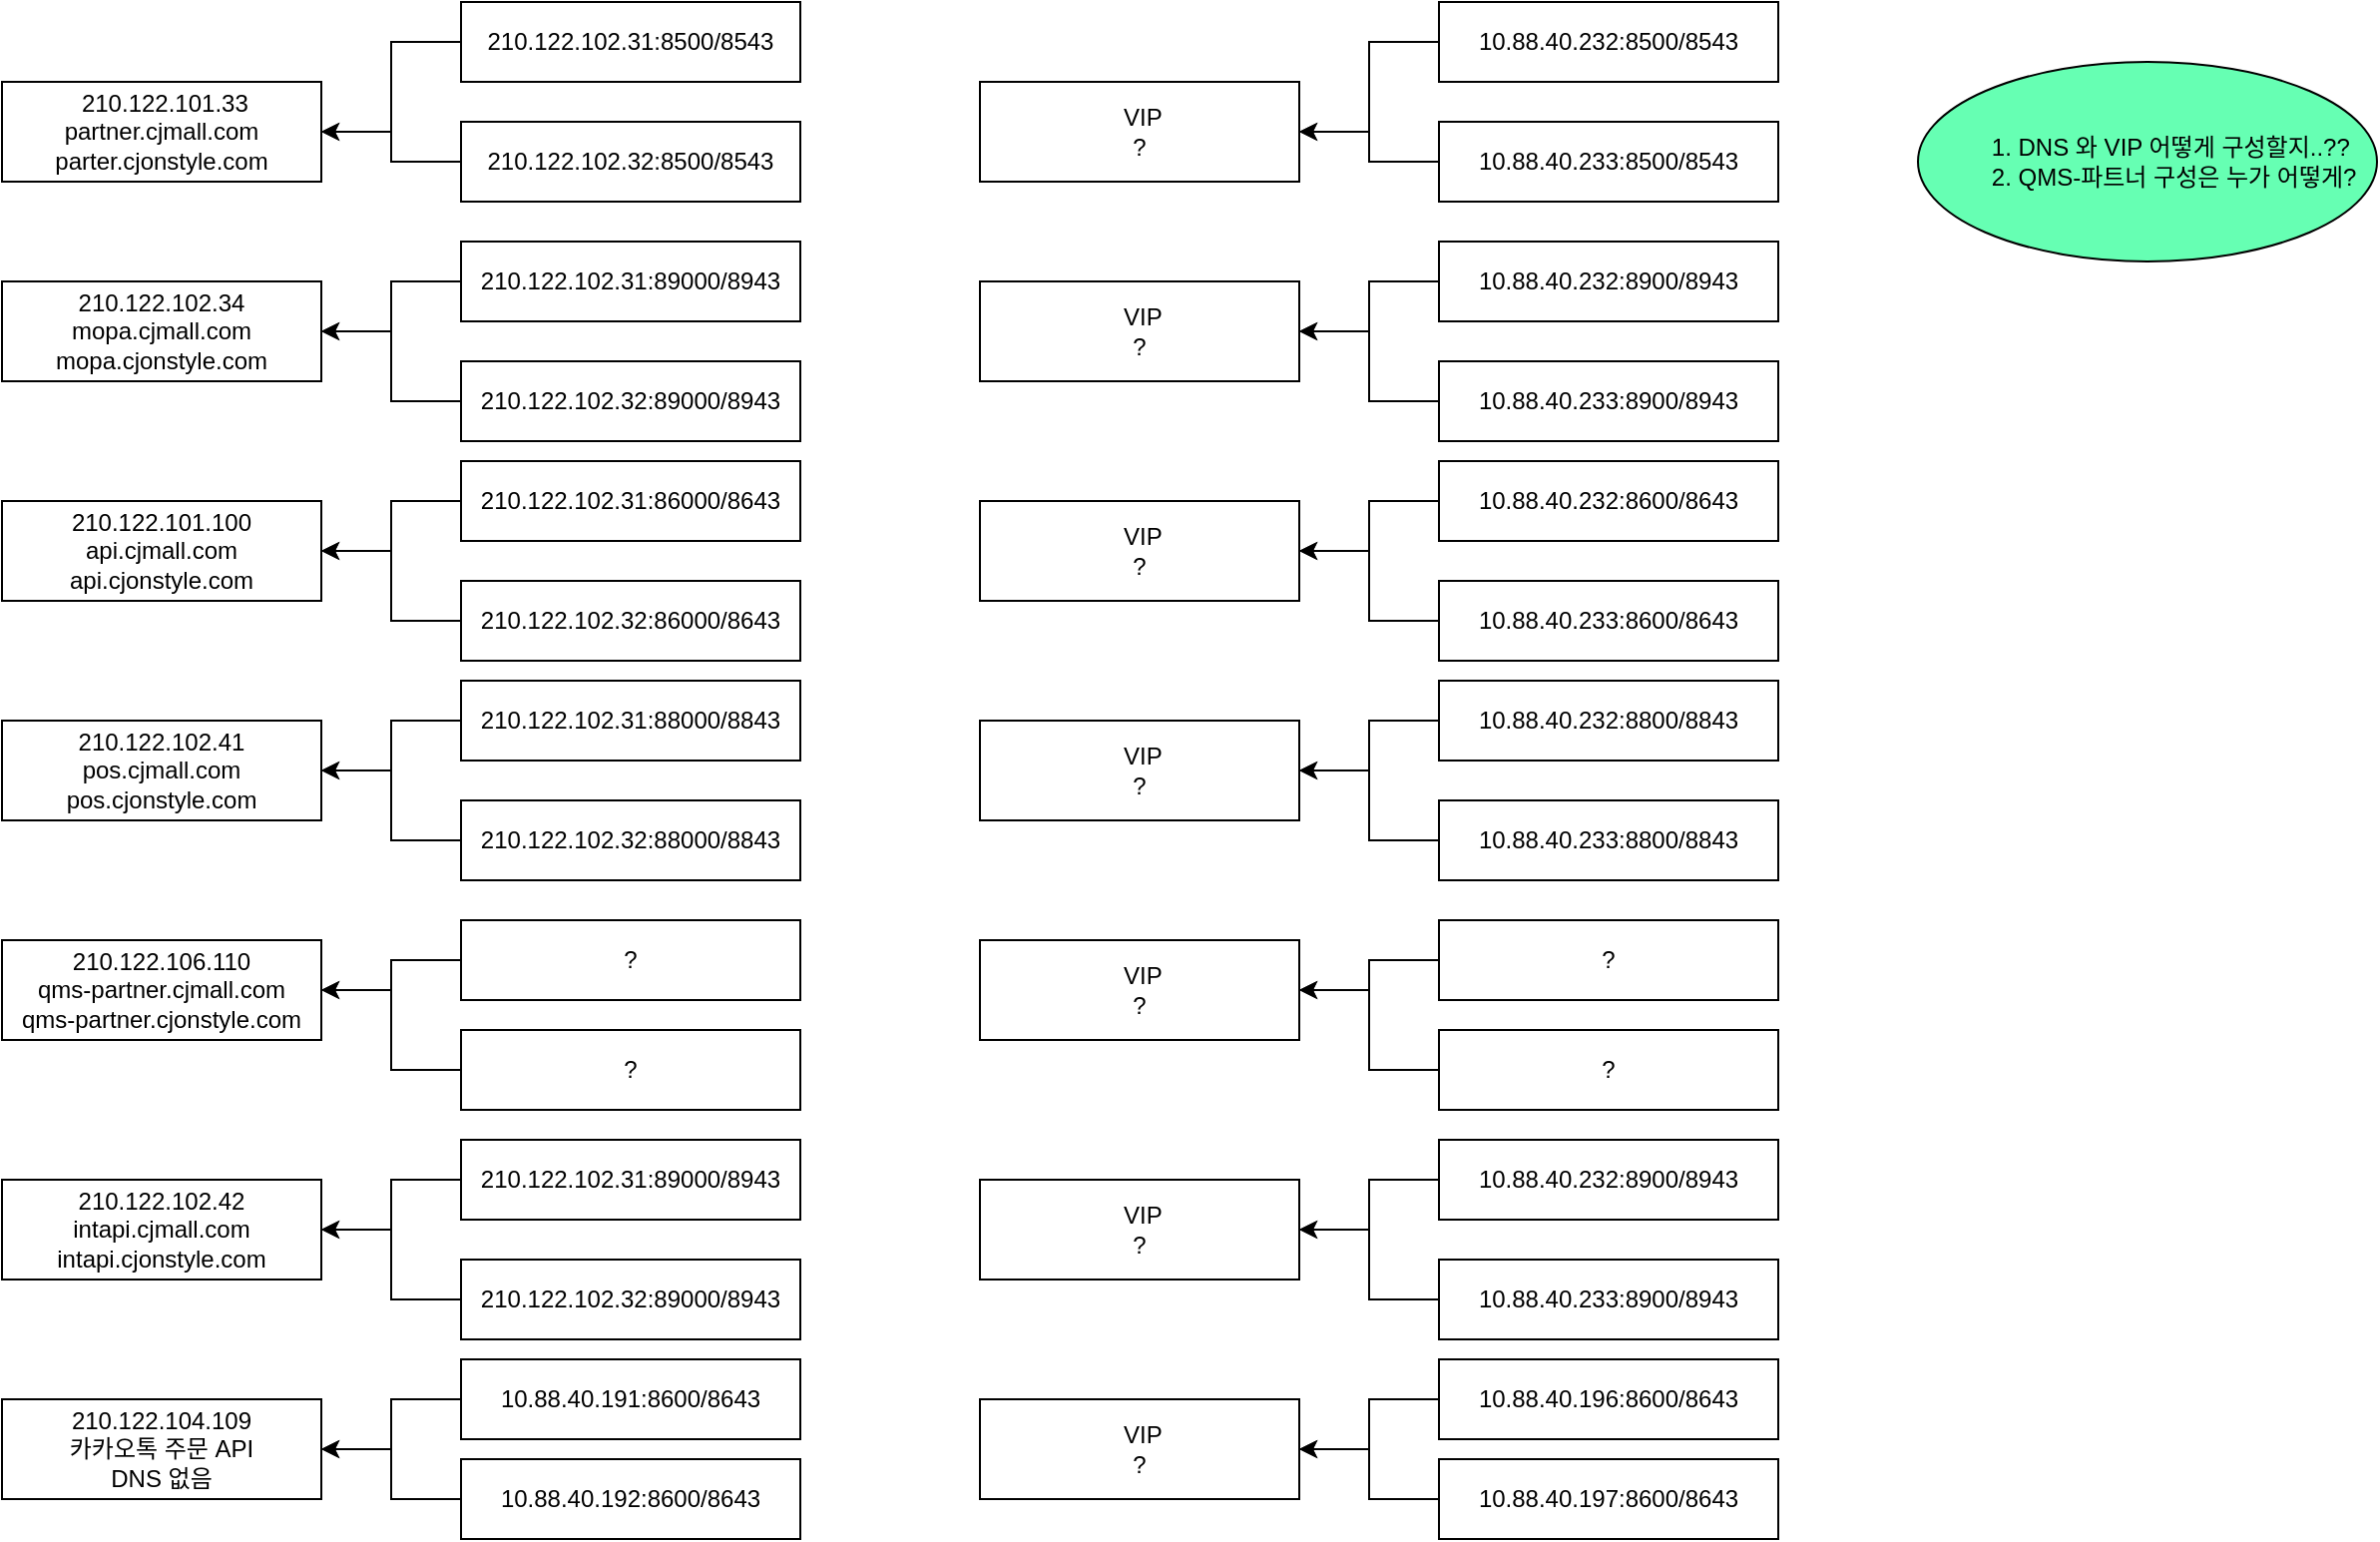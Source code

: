 <mxfile version="14.5.8" type="github">
  <diagram id="5hyMWRGSqQ4SlB6LDzxA" name="Page-1">
    <mxGraphModel dx="1422" dy="772" grid="1" gridSize="10" guides="1" tooltips="1" connect="1" arrows="1" fold="1" page="1" pageScale="1" pageWidth="827" pageHeight="1169" math="0" shadow="0">
      <root>
        <mxCell id="0" />
        <mxCell id="1" parent="0" />
        <mxCell id="tawx1T94hFqLpHu8qOPG-3" value="&amp;nbsp;210.122.101.33&lt;br&gt;partner.cjmall.com&lt;br&gt;parter.cjonstyle.com" style="rounded=0;whiteSpace=wrap;html=1;" vertex="1" parent="1">
          <mxGeometry x="40" y="70" width="160" height="50" as="geometry" />
        </mxCell>
        <mxCell id="tawx1T94hFqLpHu8qOPG-4" value="210.122.102.34&lt;br&gt;mopa.cjmall.com&lt;br&gt;mopa.cjonstyle.com" style="rounded=0;whiteSpace=wrap;html=1;" vertex="1" parent="1">
          <mxGeometry x="40" y="170" width="160" height="50" as="geometry" />
        </mxCell>
        <mxCell id="tawx1T94hFqLpHu8qOPG-5" value="210.122.101.100&lt;br&gt;api.cjmall.com&lt;br&gt;api.cjonstyle.com" style="rounded=0;whiteSpace=wrap;html=1;" vertex="1" parent="1">
          <mxGeometry x="40" y="280" width="160" height="50" as="geometry" />
        </mxCell>
        <mxCell id="tawx1T94hFqLpHu8qOPG-6" value="210.122.102.41&lt;br&gt;pos.cjmall.com&lt;br&gt;pos.cjonstyle.com" style="rounded=0;whiteSpace=wrap;html=1;" vertex="1" parent="1">
          <mxGeometry x="40" y="390" width="160" height="50" as="geometry" />
        </mxCell>
        <mxCell id="tawx1T94hFqLpHu8qOPG-7" value="210.122.106.110&lt;br&gt;qms-partner.cjmall.com&lt;br&gt;qms-partner.cjonstyle.com" style="rounded=0;whiteSpace=wrap;html=1;" vertex="1" parent="1">
          <mxGeometry x="40" y="500" width="160" height="50" as="geometry" />
        </mxCell>
        <mxCell id="tawx1T94hFqLpHu8qOPG-8" value="210.122.102.42&lt;br&gt;intapi.cjmall.com&lt;br&gt;intapi.cjonstyle.com" style="rounded=0;whiteSpace=wrap;html=1;" vertex="1" parent="1">
          <mxGeometry x="40" y="620" width="160" height="50" as="geometry" />
        </mxCell>
        <mxCell id="tawx1T94hFqLpHu8qOPG-9" value="210.122.104.109&lt;br&gt;카카오톡 주문 API&lt;br&gt;DNS 없음" style="rounded=0;whiteSpace=wrap;html=1;" vertex="1" parent="1">
          <mxGeometry x="40" y="730" width="160" height="50" as="geometry" />
        </mxCell>
        <mxCell id="tawx1T94hFqLpHu8qOPG-28" style="edgeStyle=orthogonalEdgeStyle;rounded=0;orthogonalLoop=1;jettySize=auto;html=1;" edge="1" parent="1" source="tawx1T94hFqLpHu8qOPG-11" target="tawx1T94hFqLpHu8qOPG-3">
          <mxGeometry relative="1" as="geometry" />
        </mxCell>
        <mxCell id="tawx1T94hFqLpHu8qOPG-11" value="210.122.102.31:8500/8543" style="rounded=0;whiteSpace=wrap;html=1;" vertex="1" parent="1">
          <mxGeometry x="270" y="30" width="170" height="40" as="geometry" />
        </mxCell>
        <mxCell id="tawx1T94hFqLpHu8qOPG-29" style="edgeStyle=orthogonalEdgeStyle;rounded=0;orthogonalLoop=1;jettySize=auto;html=1;entryX=1;entryY=0.5;entryDx=0;entryDy=0;" edge="1" parent="1" source="tawx1T94hFqLpHu8qOPG-12" target="tawx1T94hFqLpHu8qOPG-3">
          <mxGeometry relative="1" as="geometry" />
        </mxCell>
        <mxCell id="tawx1T94hFqLpHu8qOPG-12" value="210.122.102.32:8500/8543" style="rounded=0;whiteSpace=wrap;html=1;" vertex="1" parent="1">
          <mxGeometry x="270" y="90" width="170" height="40" as="geometry" />
        </mxCell>
        <mxCell id="tawx1T94hFqLpHu8qOPG-30" style="edgeStyle=orthogonalEdgeStyle;rounded=0;orthogonalLoop=1;jettySize=auto;html=1;" edge="1" parent="1" source="tawx1T94hFqLpHu8qOPG-13" target="tawx1T94hFqLpHu8qOPG-4">
          <mxGeometry relative="1" as="geometry" />
        </mxCell>
        <mxCell id="tawx1T94hFqLpHu8qOPG-13" value="210.122.102.31:89000/8943" style="rounded=0;whiteSpace=wrap;html=1;" vertex="1" parent="1">
          <mxGeometry x="270" y="150" width="170" height="40" as="geometry" />
        </mxCell>
        <mxCell id="tawx1T94hFqLpHu8qOPG-31" style="edgeStyle=orthogonalEdgeStyle;rounded=0;orthogonalLoop=1;jettySize=auto;html=1;entryX=1;entryY=0.5;entryDx=0;entryDy=0;" edge="1" parent="1" source="tawx1T94hFqLpHu8qOPG-14" target="tawx1T94hFqLpHu8qOPG-4">
          <mxGeometry relative="1" as="geometry" />
        </mxCell>
        <mxCell id="tawx1T94hFqLpHu8qOPG-14" value="&lt;span&gt;210.122.102.32:89000/8943&lt;/span&gt;" style="rounded=0;whiteSpace=wrap;html=1;" vertex="1" parent="1">
          <mxGeometry x="270" y="210" width="170" height="40" as="geometry" />
        </mxCell>
        <mxCell id="tawx1T94hFqLpHu8qOPG-32" style="edgeStyle=orthogonalEdgeStyle;rounded=0;orthogonalLoop=1;jettySize=auto;html=1;" edge="1" parent="1" source="tawx1T94hFqLpHu8qOPG-15" target="tawx1T94hFqLpHu8qOPG-5">
          <mxGeometry relative="1" as="geometry" />
        </mxCell>
        <mxCell id="tawx1T94hFqLpHu8qOPG-15" value="&lt;span&gt;210.122.102.31:86000/8643&lt;/span&gt;" style="rounded=0;whiteSpace=wrap;html=1;" vertex="1" parent="1">
          <mxGeometry x="270" y="260" width="170" height="40" as="geometry" />
        </mxCell>
        <mxCell id="tawx1T94hFqLpHu8qOPG-33" style="edgeStyle=orthogonalEdgeStyle;rounded=0;orthogonalLoop=1;jettySize=auto;html=1;" edge="1" parent="1" source="tawx1T94hFqLpHu8qOPG-16" target="tawx1T94hFqLpHu8qOPG-5">
          <mxGeometry relative="1" as="geometry" />
        </mxCell>
        <mxCell id="tawx1T94hFqLpHu8qOPG-16" value="&lt;span&gt;210.122.102.32:86000/8643&lt;/span&gt;" style="rounded=0;whiteSpace=wrap;html=1;" vertex="1" parent="1">
          <mxGeometry x="270" y="320" width="170" height="40" as="geometry" />
        </mxCell>
        <mxCell id="tawx1T94hFqLpHu8qOPG-34" style="edgeStyle=orthogonalEdgeStyle;rounded=0;orthogonalLoop=1;jettySize=auto;html=1;" edge="1" parent="1" source="tawx1T94hFqLpHu8qOPG-17" target="tawx1T94hFqLpHu8qOPG-6">
          <mxGeometry relative="1" as="geometry" />
        </mxCell>
        <mxCell id="tawx1T94hFqLpHu8qOPG-17" value="&lt;span&gt;210.122.102.31:88000/8843&lt;/span&gt;" style="rounded=0;whiteSpace=wrap;html=1;" vertex="1" parent="1">
          <mxGeometry x="270" y="370" width="170" height="40" as="geometry" />
        </mxCell>
        <mxCell id="tawx1T94hFqLpHu8qOPG-35" style="edgeStyle=orthogonalEdgeStyle;rounded=0;orthogonalLoop=1;jettySize=auto;html=1;" edge="1" parent="1" source="tawx1T94hFqLpHu8qOPG-18" target="tawx1T94hFqLpHu8qOPG-6">
          <mxGeometry relative="1" as="geometry" />
        </mxCell>
        <mxCell id="tawx1T94hFqLpHu8qOPG-18" value="&lt;span&gt;210.122.102.32:88000/8843&lt;/span&gt;" style="rounded=0;whiteSpace=wrap;html=1;" vertex="1" parent="1">
          <mxGeometry x="270" y="430" width="170" height="40" as="geometry" />
        </mxCell>
        <mxCell id="tawx1T94hFqLpHu8qOPG-38" style="edgeStyle=orthogonalEdgeStyle;rounded=0;orthogonalLoop=1;jettySize=auto;html=1;" edge="1" parent="1" source="tawx1T94hFqLpHu8qOPG-19" target="tawx1T94hFqLpHu8qOPG-8">
          <mxGeometry relative="1" as="geometry" />
        </mxCell>
        <mxCell id="tawx1T94hFqLpHu8qOPG-19" value="&lt;span&gt;210.122.102.31:89000/8943&lt;/span&gt;" style="rounded=0;whiteSpace=wrap;html=1;" vertex="1" parent="1">
          <mxGeometry x="270" y="600" width="170" height="40" as="geometry" />
        </mxCell>
        <mxCell id="tawx1T94hFqLpHu8qOPG-37" style="edgeStyle=orthogonalEdgeStyle;rounded=0;orthogonalLoop=1;jettySize=auto;html=1;" edge="1" parent="1" source="tawx1T94hFqLpHu8qOPG-23" target="tawx1T94hFqLpHu8qOPG-7">
          <mxGeometry relative="1" as="geometry" />
        </mxCell>
        <mxCell id="tawx1T94hFqLpHu8qOPG-23" value="&lt;span&gt;?&lt;/span&gt;" style="rounded=0;whiteSpace=wrap;html=1;" vertex="1" parent="1">
          <mxGeometry x="270" y="545" width="170" height="40" as="geometry" />
        </mxCell>
        <mxCell id="tawx1T94hFqLpHu8qOPG-36" style="edgeStyle=orthogonalEdgeStyle;rounded=0;orthogonalLoop=1;jettySize=auto;html=1;" edge="1" parent="1" source="tawx1T94hFqLpHu8qOPG-24" target="tawx1T94hFqLpHu8qOPG-7">
          <mxGeometry relative="1" as="geometry" />
        </mxCell>
        <mxCell id="tawx1T94hFqLpHu8qOPG-24" value="&lt;span&gt;?&lt;/span&gt;" style="rounded=0;whiteSpace=wrap;html=1;" vertex="1" parent="1">
          <mxGeometry x="270" y="490" width="170" height="40" as="geometry" />
        </mxCell>
        <mxCell id="tawx1T94hFqLpHu8qOPG-39" style="edgeStyle=orthogonalEdgeStyle;rounded=0;orthogonalLoop=1;jettySize=auto;html=1;" edge="1" parent="1" source="tawx1T94hFqLpHu8qOPG-25" target="tawx1T94hFqLpHu8qOPG-8">
          <mxGeometry relative="1" as="geometry" />
        </mxCell>
        <mxCell id="tawx1T94hFqLpHu8qOPG-25" value="&lt;span&gt;210.122.102.32:89000/8943&lt;/span&gt;" style="rounded=0;whiteSpace=wrap;html=1;" vertex="1" parent="1">
          <mxGeometry x="270" y="660" width="170" height="40" as="geometry" />
        </mxCell>
        <mxCell id="tawx1T94hFqLpHu8qOPG-40" style="edgeStyle=orthogonalEdgeStyle;rounded=0;orthogonalLoop=1;jettySize=auto;html=1;" edge="1" parent="1" source="tawx1T94hFqLpHu8qOPG-26" target="tawx1T94hFqLpHu8qOPG-9">
          <mxGeometry relative="1" as="geometry" />
        </mxCell>
        <mxCell id="tawx1T94hFqLpHu8qOPG-26" value="10.88.40.191:8600/8643" style="rounded=0;whiteSpace=wrap;html=1;" vertex="1" parent="1">
          <mxGeometry x="270" y="710" width="170" height="40" as="geometry" />
        </mxCell>
        <mxCell id="tawx1T94hFqLpHu8qOPG-41" style="edgeStyle=orthogonalEdgeStyle;rounded=0;orthogonalLoop=1;jettySize=auto;html=1;" edge="1" parent="1" source="tawx1T94hFqLpHu8qOPG-27" target="tawx1T94hFqLpHu8qOPG-9">
          <mxGeometry relative="1" as="geometry" />
        </mxCell>
        <mxCell id="tawx1T94hFqLpHu8qOPG-27" value="&lt;span&gt;10.88.40.192:8600/8643&lt;/span&gt;" style="rounded=0;whiteSpace=wrap;html=1;" vertex="1" parent="1">
          <mxGeometry x="270" y="760" width="170" height="40" as="geometry" />
        </mxCell>
        <mxCell id="tawx1T94hFqLpHu8qOPG-42" value="&amp;nbsp;VIP&lt;br&gt;?" style="rounded=0;whiteSpace=wrap;html=1;" vertex="1" parent="1">
          <mxGeometry x="530" y="70" width="160" height="50" as="geometry" />
        </mxCell>
        <mxCell id="tawx1T94hFqLpHu8qOPG-43" value="&amp;nbsp;VIP&lt;br&gt;?" style="rounded=0;whiteSpace=wrap;html=1;" vertex="1" parent="1">
          <mxGeometry x="530" y="170" width="160" height="50" as="geometry" />
        </mxCell>
        <mxCell id="tawx1T94hFqLpHu8qOPG-44" value="&amp;nbsp;VIP&lt;br&gt;?" style="rounded=0;whiteSpace=wrap;html=1;" vertex="1" parent="1">
          <mxGeometry x="530" y="280" width="160" height="50" as="geometry" />
        </mxCell>
        <mxCell id="tawx1T94hFqLpHu8qOPG-45" value="&amp;nbsp;VIP&lt;br&gt;?" style="rounded=0;whiteSpace=wrap;html=1;" vertex="1" parent="1">
          <mxGeometry x="530" y="390" width="160" height="50" as="geometry" />
        </mxCell>
        <mxCell id="tawx1T94hFqLpHu8qOPG-46" value="&amp;nbsp;VIP&lt;br&gt;?" style="rounded=0;whiteSpace=wrap;html=1;" vertex="1" parent="1">
          <mxGeometry x="530" y="500" width="160" height="50" as="geometry" />
        </mxCell>
        <mxCell id="tawx1T94hFqLpHu8qOPG-47" value="&amp;nbsp;VIP&lt;br&gt;?" style="rounded=0;whiteSpace=wrap;html=1;" vertex="1" parent="1">
          <mxGeometry x="530" y="620" width="160" height="50" as="geometry" />
        </mxCell>
        <mxCell id="tawx1T94hFqLpHu8qOPG-48" value="&amp;nbsp;VIP&lt;br&gt;?" style="rounded=0;whiteSpace=wrap;html=1;" vertex="1" parent="1">
          <mxGeometry x="530" y="730" width="160" height="50" as="geometry" />
        </mxCell>
        <mxCell id="tawx1T94hFqLpHu8qOPG-49" style="edgeStyle=orthogonalEdgeStyle;rounded=0;orthogonalLoop=1;jettySize=auto;html=1;" edge="1" parent="1" source="tawx1T94hFqLpHu8qOPG-50" target="tawx1T94hFqLpHu8qOPG-42">
          <mxGeometry relative="1" as="geometry" />
        </mxCell>
        <mxCell id="tawx1T94hFqLpHu8qOPG-50" value="10.88.40.232:8500/8543" style="rounded=0;whiteSpace=wrap;html=1;" vertex="1" parent="1">
          <mxGeometry x="760" y="30" width="170" height="40" as="geometry" />
        </mxCell>
        <mxCell id="tawx1T94hFqLpHu8qOPG-51" style="edgeStyle=orthogonalEdgeStyle;rounded=0;orthogonalLoop=1;jettySize=auto;html=1;entryX=1;entryY=0.5;entryDx=0;entryDy=0;" edge="1" parent="1" source="tawx1T94hFqLpHu8qOPG-52" target="tawx1T94hFqLpHu8qOPG-42">
          <mxGeometry relative="1" as="geometry" />
        </mxCell>
        <mxCell id="tawx1T94hFqLpHu8qOPG-52" value="10.88.40.233:8500/8543" style="rounded=0;whiteSpace=wrap;html=1;" vertex="1" parent="1">
          <mxGeometry x="760" y="90" width="170" height="40" as="geometry" />
        </mxCell>
        <mxCell id="tawx1T94hFqLpHu8qOPG-53" style="edgeStyle=orthogonalEdgeStyle;rounded=0;orthogonalLoop=1;jettySize=auto;html=1;" edge="1" parent="1" source="tawx1T94hFqLpHu8qOPG-54" target="tawx1T94hFqLpHu8qOPG-43">
          <mxGeometry relative="1" as="geometry" />
        </mxCell>
        <mxCell id="tawx1T94hFqLpHu8qOPG-54" value="10.88.40.232:8900/8943" style="rounded=0;whiteSpace=wrap;html=1;" vertex="1" parent="1">
          <mxGeometry x="760" y="150" width="170" height="40" as="geometry" />
        </mxCell>
        <mxCell id="tawx1T94hFqLpHu8qOPG-55" style="edgeStyle=orthogonalEdgeStyle;rounded=0;orthogonalLoop=1;jettySize=auto;html=1;entryX=1;entryY=0.5;entryDx=0;entryDy=0;" edge="1" parent="1" source="tawx1T94hFqLpHu8qOPG-56" target="tawx1T94hFqLpHu8qOPG-43">
          <mxGeometry relative="1" as="geometry" />
        </mxCell>
        <mxCell id="tawx1T94hFqLpHu8qOPG-56" value="10.88.40.233:8900/8943" style="rounded=0;whiteSpace=wrap;html=1;" vertex="1" parent="1">
          <mxGeometry x="760" y="210" width="170" height="40" as="geometry" />
        </mxCell>
        <mxCell id="tawx1T94hFqLpHu8qOPG-57" style="edgeStyle=orthogonalEdgeStyle;rounded=0;orthogonalLoop=1;jettySize=auto;html=1;" edge="1" parent="1" source="tawx1T94hFqLpHu8qOPG-58" target="tawx1T94hFqLpHu8qOPG-44">
          <mxGeometry relative="1" as="geometry" />
        </mxCell>
        <mxCell id="tawx1T94hFqLpHu8qOPG-58" value="10.88.40.232:8600/8643" style="rounded=0;whiteSpace=wrap;html=1;" vertex="1" parent="1">
          <mxGeometry x="760" y="260" width="170" height="40" as="geometry" />
        </mxCell>
        <mxCell id="tawx1T94hFqLpHu8qOPG-59" style="edgeStyle=orthogonalEdgeStyle;rounded=0;orthogonalLoop=1;jettySize=auto;html=1;" edge="1" parent="1" source="tawx1T94hFqLpHu8qOPG-60" target="tawx1T94hFqLpHu8qOPG-44">
          <mxGeometry relative="1" as="geometry" />
        </mxCell>
        <mxCell id="tawx1T94hFqLpHu8qOPG-60" value="10.88.40.233:8600/8643" style="rounded=0;whiteSpace=wrap;html=1;" vertex="1" parent="1">
          <mxGeometry x="760" y="320" width="170" height="40" as="geometry" />
        </mxCell>
        <mxCell id="tawx1T94hFqLpHu8qOPG-61" style="edgeStyle=orthogonalEdgeStyle;rounded=0;orthogonalLoop=1;jettySize=auto;html=1;" edge="1" parent="1" source="tawx1T94hFqLpHu8qOPG-62" target="tawx1T94hFqLpHu8qOPG-45">
          <mxGeometry relative="1" as="geometry" />
        </mxCell>
        <mxCell id="tawx1T94hFqLpHu8qOPG-62" value="10.88.40.232:8800/8843" style="rounded=0;whiteSpace=wrap;html=1;" vertex="1" parent="1">
          <mxGeometry x="760" y="370" width="170" height="40" as="geometry" />
        </mxCell>
        <mxCell id="tawx1T94hFqLpHu8qOPG-63" style="edgeStyle=orthogonalEdgeStyle;rounded=0;orthogonalLoop=1;jettySize=auto;html=1;" edge="1" parent="1" source="tawx1T94hFqLpHu8qOPG-64" target="tawx1T94hFqLpHu8qOPG-45">
          <mxGeometry relative="1" as="geometry" />
        </mxCell>
        <mxCell id="tawx1T94hFqLpHu8qOPG-64" value="10.88.40.233:8800/8843" style="rounded=0;whiteSpace=wrap;html=1;" vertex="1" parent="1">
          <mxGeometry x="760" y="430" width="170" height="40" as="geometry" />
        </mxCell>
        <mxCell id="tawx1T94hFqLpHu8qOPG-65" style="edgeStyle=orthogonalEdgeStyle;rounded=0;orthogonalLoop=1;jettySize=auto;html=1;" edge="1" parent="1" source="tawx1T94hFqLpHu8qOPG-66" target="tawx1T94hFqLpHu8qOPG-47">
          <mxGeometry relative="1" as="geometry" />
        </mxCell>
        <mxCell id="tawx1T94hFqLpHu8qOPG-66" value="10.88.40.232:8900/8943" style="rounded=0;whiteSpace=wrap;html=1;" vertex="1" parent="1">
          <mxGeometry x="760" y="600" width="170" height="40" as="geometry" />
        </mxCell>
        <mxCell id="tawx1T94hFqLpHu8qOPG-67" style="edgeStyle=orthogonalEdgeStyle;rounded=0;orthogonalLoop=1;jettySize=auto;html=1;" edge="1" parent="1" source="tawx1T94hFqLpHu8qOPG-68" target="tawx1T94hFqLpHu8qOPG-46">
          <mxGeometry relative="1" as="geometry" />
        </mxCell>
        <mxCell id="tawx1T94hFqLpHu8qOPG-68" value="&lt;span&gt;?&lt;/span&gt;" style="rounded=0;whiteSpace=wrap;html=1;" vertex="1" parent="1">
          <mxGeometry x="760" y="545" width="170" height="40" as="geometry" />
        </mxCell>
        <mxCell id="tawx1T94hFqLpHu8qOPG-69" style="edgeStyle=orthogonalEdgeStyle;rounded=0;orthogonalLoop=1;jettySize=auto;html=1;" edge="1" parent="1" source="tawx1T94hFqLpHu8qOPG-70" target="tawx1T94hFqLpHu8qOPG-46">
          <mxGeometry relative="1" as="geometry" />
        </mxCell>
        <mxCell id="tawx1T94hFqLpHu8qOPG-70" value="&lt;span&gt;?&lt;/span&gt;" style="rounded=0;whiteSpace=wrap;html=1;" vertex="1" parent="1">
          <mxGeometry x="760" y="490" width="170" height="40" as="geometry" />
        </mxCell>
        <mxCell id="tawx1T94hFqLpHu8qOPG-71" style="edgeStyle=orthogonalEdgeStyle;rounded=0;orthogonalLoop=1;jettySize=auto;html=1;" edge="1" parent="1" source="tawx1T94hFqLpHu8qOPG-72" target="tawx1T94hFqLpHu8qOPG-47">
          <mxGeometry relative="1" as="geometry" />
        </mxCell>
        <mxCell id="tawx1T94hFqLpHu8qOPG-72" value="10.88.40.233:8900/8943" style="rounded=0;whiteSpace=wrap;html=1;" vertex="1" parent="1">
          <mxGeometry x="760" y="660" width="170" height="40" as="geometry" />
        </mxCell>
        <mxCell id="tawx1T94hFqLpHu8qOPG-73" style="edgeStyle=orthogonalEdgeStyle;rounded=0;orthogonalLoop=1;jettySize=auto;html=1;" edge="1" parent="1" source="tawx1T94hFqLpHu8qOPG-74" target="tawx1T94hFqLpHu8qOPG-48">
          <mxGeometry relative="1" as="geometry" />
        </mxCell>
        <mxCell id="tawx1T94hFqLpHu8qOPG-74" value="10.88.40.196:8600/8643" style="rounded=0;whiteSpace=wrap;html=1;" vertex="1" parent="1">
          <mxGeometry x="760" y="710" width="170" height="40" as="geometry" />
        </mxCell>
        <mxCell id="tawx1T94hFqLpHu8qOPG-75" style="edgeStyle=orthogonalEdgeStyle;rounded=0;orthogonalLoop=1;jettySize=auto;html=1;" edge="1" parent="1" source="tawx1T94hFqLpHu8qOPG-76" target="tawx1T94hFqLpHu8qOPG-48">
          <mxGeometry relative="1" as="geometry" />
        </mxCell>
        <mxCell id="tawx1T94hFqLpHu8qOPG-76" value="10.88.40.197:8600/8643" style="rounded=0;whiteSpace=wrap;html=1;" vertex="1" parent="1">
          <mxGeometry x="760" y="760" width="170" height="40" as="geometry" />
        </mxCell>
        <mxCell id="tawx1T94hFqLpHu8qOPG-79" value="&lt;ol style=&quot;text-align: right&quot;&gt;&lt;li style=&quot;text-align: justify&quot;&gt;DNS 와 VIP 어떻게 구성할지..??&lt;/li&gt;&lt;li style=&quot;text-align: justify&quot;&gt;QMS-파트너 구성은 누가 어떻게?&lt;/li&gt;&lt;/ol&gt;" style="ellipse;whiteSpace=wrap;html=1;fillColor=#66FFB3;" vertex="1" parent="1">
          <mxGeometry x="1000" y="60" width="230" height="100" as="geometry" />
        </mxCell>
      </root>
    </mxGraphModel>
  </diagram>
</mxfile>
